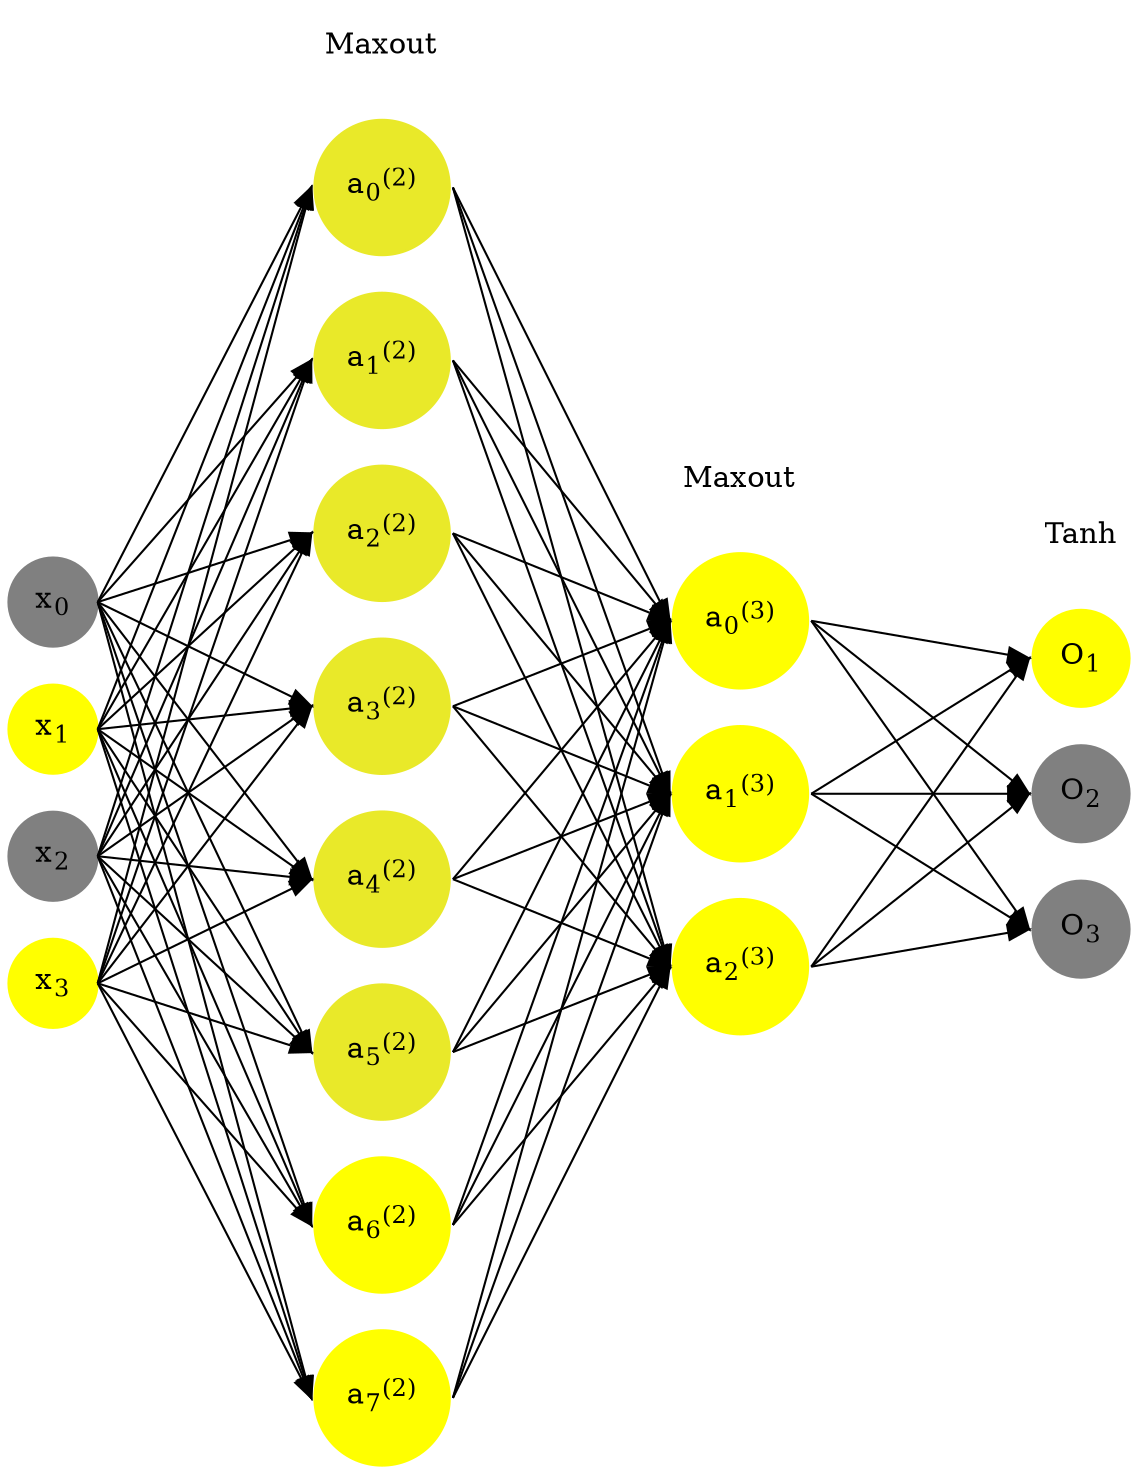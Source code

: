digraph G {
	rankdir = LR;
	splines=false;
	edge[style=invis];
	ranksep= 1.4;
	{
	node [shape=circle, color="0.1667, 0.0, 0.5", style=filled, fillcolor="0.1667, 0.0, 0.5"];
	x0 [label=<x<sub>0</sub>>];
	}
	{
	node [shape=circle, color="0.1667, 1.0, 1.0", style=filled, fillcolor="0.1667, 1.0, 1.0"];
	x1 [label=<x<sub>1</sub>>];
	}
	{
	node [shape=circle, color="0.1667, 0.0, 0.5", style=filled, fillcolor="0.1667, 0.0, 0.5"];
	x2 [label=<x<sub>2</sub>>];
	}
	{
	node [shape=circle, color="0.1667, 1.0, 1.0", style=filled, fillcolor="0.1667, 1.0, 1.0"];
	x3 [label=<x<sub>3</sub>>];
	}
	{
	node [shape=circle, color="0.1667, 0.822373, 0.911187", style=filled, fillcolor="0.1667, 0.822373, 0.911187"];
	a02 [label=<a<sub>0</sub><sup>(2)</sup>>];
	}
	{
	node [shape=circle, color="0.1667, 0.822373, 0.911187", style=filled, fillcolor="0.1667, 0.822373, 0.911187"];
	a12 [label=<a<sub>1</sub><sup>(2)</sup>>];
	}
	{
	node [shape=circle, color="0.1667, 0.822373, 0.911187", style=filled, fillcolor="0.1667, 0.822373, 0.911187"];
	a22 [label=<a<sub>2</sub><sup>(2)</sup>>];
	}
	{
	node [shape=circle, color="0.1667, 0.822373, 0.911187", style=filled, fillcolor="0.1667, 0.822373, 0.911187"];
	a32 [label=<a<sub>3</sub><sup>(2)</sup>>];
	}
	{
	node [shape=circle, color="0.1667, 0.822373, 0.911187", style=filled, fillcolor="0.1667, 0.822373, 0.911187"];
	a42 [label=<a<sub>4</sub><sup>(2)</sup>>];
	}
	{
	node [shape=circle, color="0.1667, 0.822373, 0.911187", style=filled, fillcolor="0.1667, 0.822373, 0.911187"];
	a52 [label=<a<sub>5</sub><sup>(2)</sup>>];
	}
	{
	node [shape=circle, color="0.1667, 2.373901, 1.686951", style=filled, fillcolor="0.1667, 2.373901, 1.686951"];
	a62 [label=<a<sub>6</sub><sup>(2)</sup>>];
	}
	{
	node [shape=circle, color="0.1667, 2.373901, 1.686951", style=filled, fillcolor="0.1667, 2.373901, 1.686951"];
	a72 [label=<a<sub>7</sub><sup>(2)</sup>>];
	}
	{
	node [shape=circle, color="0.1667, 1.819474, 1.409737", style=filled, fillcolor="0.1667, 1.819474, 1.409737"];
	a03 [label=<a<sub>0</sub><sup>(3)</sup>>];
	}
	{
	node [shape=circle, color="0.1667, 1.819474, 1.409737", style=filled, fillcolor="0.1667, 1.819474, 1.409737"];
	a13 [label=<a<sub>1</sub><sup>(3)</sup>>];
	}
	{
	node [shape=circle, color="0.1667, 1.819474, 1.409737", style=filled, fillcolor="0.1667, 1.819474, 1.409737"];
	a23 [label=<a<sub>2</sub><sup>(3)</sup>>];
	}
	{
	node [shape=circle, color="0.1667, 1.0, 1.0", style=filled, fillcolor="0.1667, 1.0, 1.0"];
	O1 [label=<O<sub>1</sub>>];
	}
	{
	node [shape=circle, color="0.1667, 0.0, 0.5", style=filled, fillcolor="0.1667, 0.0, 0.5"];
	O2 [label=<O<sub>2</sub>>];
	}
	{
	node [shape=circle, color="0.1667, 0.0, 0.5", style=filled, fillcolor="0.1667, 0.0, 0.5"];
	O3 [label=<O<sub>3</sub>>];
	}
	{
	rank=same;
	x0->x1->x2->x3;
	}
	{
	rank=same;
	a02->a12->a22->a32->a42->a52->a62->a72;
	}
	{
	rank=same;
	a03->a13->a23;
	}
	{
	rank=same;
	O1->O2->O3;
	}
	l1 [shape=plaintext,label="Maxout"];
	l1->a02;
	{rank=same; l1;a02};
	l2 [shape=plaintext,label="Maxout"];
	l2->a03;
	{rank=same; l2;a03};
	l3 [shape=plaintext,label="Tanh"];
	l3->O1;
	{rank=same; l3;O1};
edge[style=solid, tailport=e, headport=w];
	{x0;x1;x2;x3} -> {a02;a12;a22;a32;a42;a52;a62;a72};
	{a02;a12;a22;a32;a42;a52;a62;a72} -> {a03;a13;a23};
	{a03;a13;a23} -> {O1,O2,O3};
}